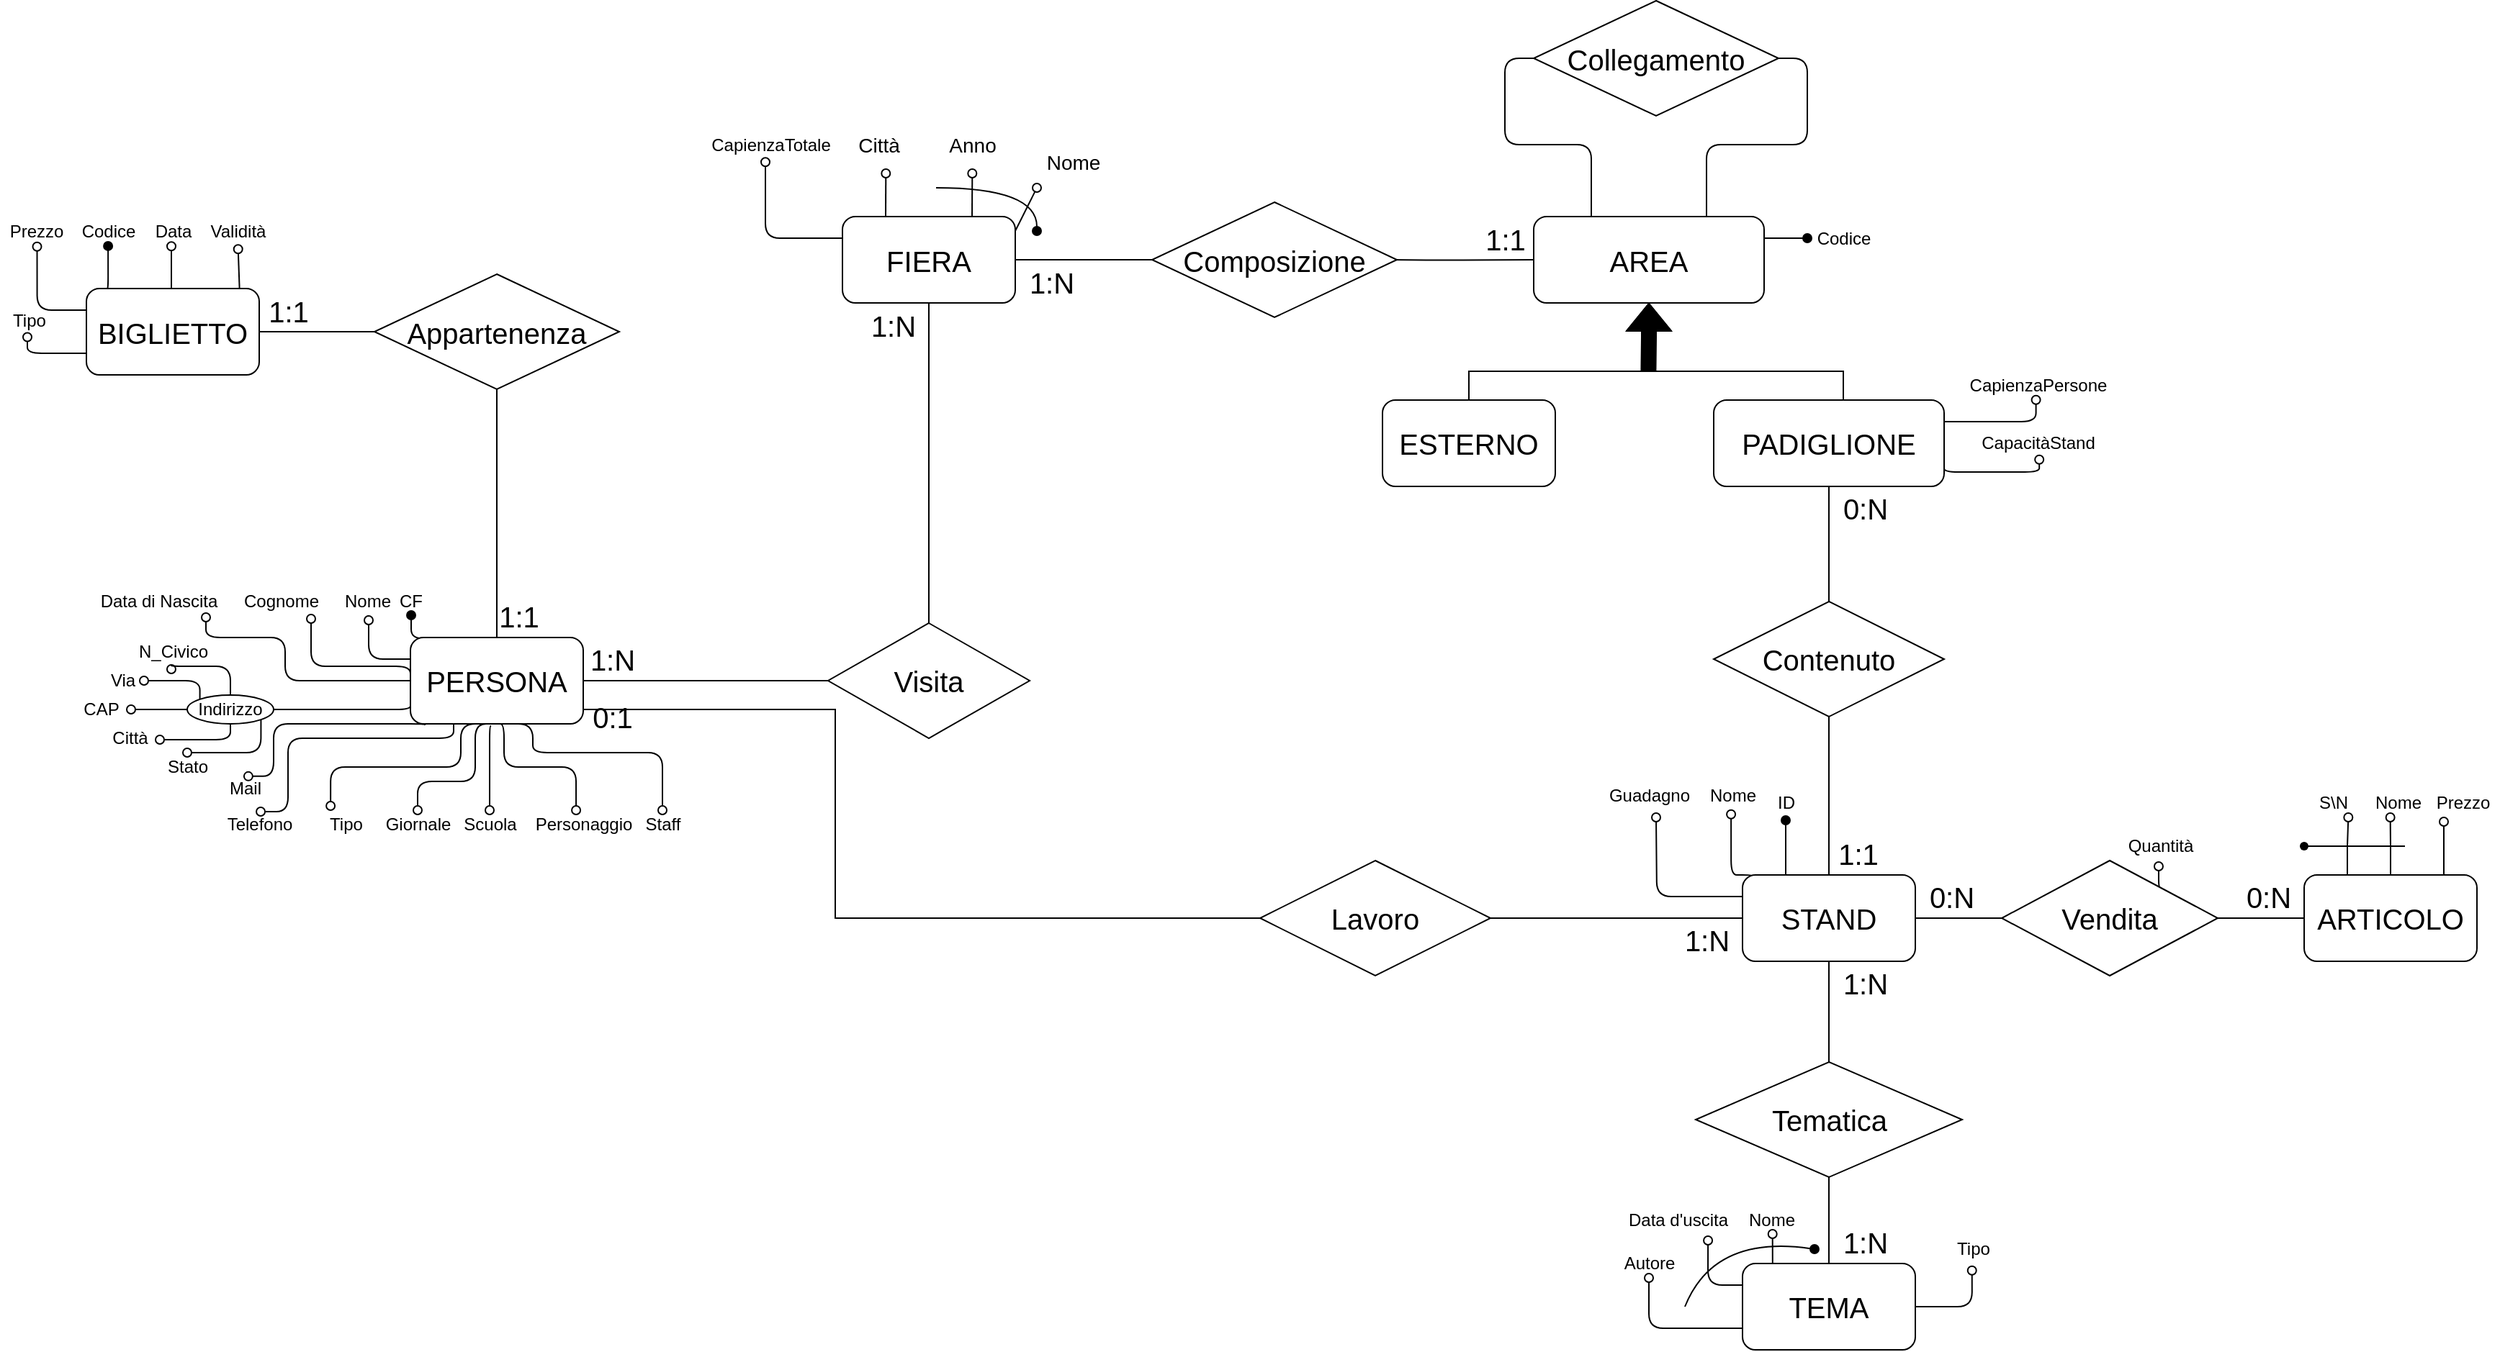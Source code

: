 <mxfile version="18.1.2" type="github">
  <diagram id="79L0zd2CAYpctcNah1aL" name="Page-1">
    <mxGraphModel dx="2844" dy="1600" grid="1" gridSize="10" guides="1" tooltips="1" connect="1" arrows="1" fold="1" page="1" pageScale="1" pageWidth="2500" pageHeight="2500" background="none" math="0" shadow="0">
      <root>
        <mxCell id="0" />
        <mxCell id="1" parent="0" />
        <mxCell id="pRwcVsKf7JXOqhex1r0V-9" style="edgeStyle=orthogonalEdgeStyle;rounded=1;orthogonalLoop=1;jettySize=auto;html=1;exitX=0.75;exitY=0;exitDx=0;exitDy=0;fontSize=20;endArrow=oval;endFill=0;curved=1;" parent="1" source="pRwcVsKf7JXOqhex1r0V-4" edge="1">
          <mxGeometry relative="1" as="geometry">
            <mxPoint x="1155.148" y="1022.5" as="targetPoint" />
          </mxGeometry>
        </mxCell>
        <mxCell id="pRwcVsKf7JXOqhex1r0V-13" style="edgeStyle=orthogonalEdgeStyle;rounded=1;orthogonalLoop=1;jettySize=auto;html=1;exitX=0.25;exitY=0;exitDx=0;exitDy=0;fontSize=20;endArrow=oval;endFill=0;curved=1;" parent="1" source="pRwcVsKf7JXOqhex1r0V-4" edge="1">
          <mxGeometry relative="1" as="geometry">
            <mxPoint x="1095.148" y="1022.5" as="targetPoint" />
          </mxGeometry>
        </mxCell>
        <mxCell id="GH6SbQC-cJVYNrMQ_EOW-10" style="edgeStyle=orthogonalEdgeStyle;rounded=1;orthogonalLoop=1;jettySize=auto;html=1;exitX=0;exitY=0.25;exitDx=0;exitDy=0;entryX=0.465;entryY=1.107;entryDx=0;entryDy=0;entryPerimeter=0;endArrow=oval;endFill=0;" parent="1" source="pRwcVsKf7JXOqhex1r0V-4" target="GH6SbQC-cJVYNrMQ_EOW-9" edge="1">
          <mxGeometry relative="1" as="geometry" />
        </mxCell>
        <mxCell id="pRwcVsKf7JXOqhex1r0V-4" value="&lt;font style=&quot;font-size: 20px&quot;&gt;FIERA&lt;/font&gt;" style="rounded=1;whiteSpace=wrap;html=1;" parent="1" vertex="1">
          <mxGeometry x="1065" y="1052.5" width="120" height="60" as="geometry" />
        </mxCell>
        <mxCell id="pRwcVsKf7JXOqhex1r0V-6" value="" style="endArrow=oval;html=1;rounded=1;fontSize=20;endFill=0;" parent="1" edge="1">
          <mxGeometry width="50" height="50" relative="1" as="geometry">
            <mxPoint x="1185" y="1062.5" as="sourcePoint" />
            <mxPoint x="1200" y="1032.5" as="targetPoint" />
          </mxGeometry>
        </mxCell>
        <mxCell id="pRwcVsKf7JXOqhex1r0V-7" value="Nome" style="text;html=1;align=center;verticalAlign=middle;resizable=0;points=[];autosize=1;strokeColor=none;fillColor=none;fontSize=14;rounded=1;" parent="1" vertex="1">
          <mxGeometry x="1200" y="1005" width="50" height="20" as="geometry" />
        </mxCell>
        <mxCell id="pRwcVsKf7JXOqhex1r0V-10" value="Anno" style="text;html=1;align=center;verticalAlign=middle;resizable=0;points=[];autosize=1;strokeColor=none;fillColor=none;fontSize=14;rounded=1;" parent="1" vertex="1">
          <mxGeometry x="1130" y="992.5" width="50" height="20" as="geometry" />
        </mxCell>
        <mxCell id="pRwcVsKf7JXOqhex1r0V-11" value="" style="endArrow=oval;html=1;rounded=1;fontSize=20;endFill=1;edgeStyle=orthogonalEdgeStyle;curved=1;" parent="1" edge="1">
          <mxGeometry width="50" height="50" relative="1" as="geometry">
            <mxPoint x="1130" y="1032.5" as="sourcePoint" />
            <mxPoint x="1200" y="1062.5" as="targetPoint" />
            <Array as="points">
              <mxPoint x="1200" y="1032.5" />
            </Array>
          </mxGeometry>
        </mxCell>
        <mxCell id="pRwcVsKf7JXOqhex1r0V-14" value="Città" style="text;html=1;align=center;verticalAlign=middle;resizable=0;points=[];autosize=1;strokeColor=none;fillColor=none;fontSize=14;rounded=1;" parent="1" vertex="1">
          <mxGeometry x="1070" y="992.5" width="40" height="20" as="geometry" />
        </mxCell>
        <mxCell id="pRwcVsKf7JXOqhex1r0V-16" style="edgeStyle=orthogonalEdgeStyle;curved=1;rounded=1;orthogonalLoop=1;jettySize=auto;html=1;exitX=0.25;exitY=0;exitDx=0;exitDy=0;fontSize=20;endArrow=oval;endFill=1;entryX=0.5;entryY=1.1;entryDx=0;entryDy=0;entryPerimeter=0;" parent="1" source="pRwcVsKf7JXOqhex1r0V-15" target="pRwcVsKf7JXOqhex1r0V-19" edge="1">
          <mxGeometry relative="1" as="geometry">
            <mxPoint x="1810" y="1450" as="targetPoint" />
          </mxGeometry>
        </mxCell>
        <mxCell id="pRwcVsKf7JXOqhex1r0V-33" style="edgeStyle=orthogonalEdgeStyle;curved=1;rounded=1;sketch=0;orthogonalLoop=1;jettySize=auto;html=1;exitX=0.5;exitY=1;exitDx=0;exitDy=0;entryX=0.5;entryY=0;entryDx=0;entryDy=0;fontSize=20;endArrow=none;endFill=0;" parent="1" source="pRwcVsKf7JXOqhex1r0V-15" target="pRwcVsKf7JXOqhex1r0V-31" edge="1">
          <mxGeometry relative="1" as="geometry" />
        </mxCell>
        <mxCell id="pRwcVsKf7JXOqhex1r0V-80" style="edgeStyle=orthogonalEdgeStyle;rounded=0;sketch=0;orthogonalLoop=1;jettySize=auto;html=1;exitX=1;exitY=0.5;exitDx=0;exitDy=0;entryX=0;entryY=0.5;entryDx=0;entryDy=0;fontSize=20;startArrow=none;startFill=0;endArrow=none;endFill=0;fillColor=none;gradientColor=none;" parent="1" source="pRwcVsKf7JXOqhex1r0V-15" target="pRwcVsKf7JXOqhex1r0V-79" edge="1">
          <mxGeometry relative="1" as="geometry" />
        </mxCell>
        <mxCell id="IvOeWlM_sTjuzWXVjZgO-64" style="edgeStyle=orthogonalEdgeStyle;rounded=1;orthogonalLoop=1;jettySize=auto;html=1;exitX=0.065;exitY=0.028;exitDx=0;exitDy=0;entryX=0.491;entryY=1.143;entryDx=0;entryDy=0;entryPerimeter=0;fontSize=20;startArrow=none;startFill=0;endArrow=oval;endFill=0;fillColor=none;exitPerimeter=0;" parent="1" source="pRwcVsKf7JXOqhex1r0V-15" target="pRwcVsKf7JXOqhex1r0V-20" edge="1">
          <mxGeometry relative="1" as="geometry">
            <Array as="points">
              <mxPoint x="1698" y="1510" />
              <mxPoint x="1682" y="1510" />
            </Array>
          </mxGeometry>
        </mxCell>
        <mxCell id="GH6SbQC-cJVYNrMQ_EOW-15" style="edgeStyle=orthogonalEdgeStyle;rounded=1;orthogonalLoop=1;jettySize=auto;html=1;exitX=0;exitY=0.25;exitDx=0;exitDy=0;endArrow=oval;endFill=0;" parent="1" source="pRwcVsKf7JXOqhex1r0V-15" edge="1">
          <mxGeometry relative="1" as="geometry">
            <mxPoint x="1630" y="1470" as="targetPoint" />
          </mxGeometry>
        </mxCell>
        <mxCell id="pRwcVsKf7JXOqhex1r0V-15" value="STAND" style="rounded=1;whiteSpace=wrap;html=1;fontSize=20;" parent="1" vertex="1">
          <mxGeometry x="1690" y="1510" width="120" height="60" as="geometry" />
        </mxCell>
        <mxCell id="pRwcVsKf7JXOqhex1r0V-19" value="ID" style="text;html=1;align=center;verticalAlign=middle;resizable=0;points=[];autosize=1;strokeColor=none;fillColor=none;fontSize=12;" parent="1" vertex="1">
          <mxGeometry x="1705" y="1450" width="30" height="20" as="geometry" />
        </mxCell>
        <mxCell id="pRwcVsKf7JXOqhex1r0V-20" value="Nome" style="text;html=1;align=center;verticalAlign=middle;resizable=0;points=[];autosize=1;strokeColor=none;fillColor=none;fontSize=12;" parent="1" vertex="1">
          <mxGeometry x="1657.5" y="1445" width="50" height="20" as="geometry" />
        </mxCell>
        <mxCell id="pRwcVsKf7JXOqhex1r0V-27" style="edgeStyle=orthogonalEdgeStyle;curved=1;rounded=1;orthogonalLoop=1;jettySize=auto;html=1;exitX=0;exitY=0.5;exitDx=0;exitDy=0;entryX=1;entryY=0.5;entryDx=0;entryDy=0;fontSize=20;endArrow=none;endFill=0;sketch=0;" parent="1" source="pRwcVsKf7JXOqhex1r0V-24" target="pRwcVsKf7JXOqhex1r0V-4" edge="1">
          <mxGeometry relative="1" as="geometry" />
        </mxCell>
        <mxCell id="pRwcVsKf7JXOqhex1r0V-28" style="edgeStyle=orthogonalEdgeStyle;curved=1;rounded=1;orthogonalLoop=1;jettySize=auto;html=1;exitX=1;exitY=0.5;exitDx=0;exitDy=0;entryX=0;entryY=0.5;entryDx=0;entryDy=0;fontSize=20;endArrow=none;endFill=0;" parent="1" target="IvOeWlM_sTjuzWXVjZgO-29" edge="1">
          <mxGeometry relative="1" as="geometry">
            <mxPoint x="1445" y="1082.5" as="sourcePoint" />
          </mxGeometry>
        </mxCell>
        <mxCell id="pRwcVsKf7JXOqhex1r0V-24" value="Composizione" style="rhombus;whiteSpace=wrap;html=1;rounded=0;fontSize=20;" parent="1" vertex="1">
          <mxGeometry x="1280" y="1042.5" width="170" height="80" as="geometry" />
        </mxCell>
        <mxCell id="pRwcVsKf7JXOqhex1r0V-29" value="1:N" style="text;html=1;align=center;verticalAlign=middle;resizable=0;points=[];autosize=1;strokeColor=none;fillColor=none;fontSize=20;" parent="1" vertex="1">
          <mxGeometry x="1185" y="1082.5" width="50" height="30" as="geometry" />
        </mxCell>
        <mxCell id="pRwcVsKf7JXOqhex1r0V-30" value="1:1" style="text;html=1;align=center;verticalAlign=middle;resizable=0;points=[];autosize=1;strokeColor=none;fillColor=none;fontSize=20;" parent="1" vertex="1">
          <mxGeometry x="1750" y="1480" width="40" height="30" as="geometry" />
        </mxCell>
        <mxCell id="pRwcVsKf7JXOqhex1r0V-34" style="edgeStyle=orthogonalEdgeStyle;curved=1;rounded=1;sketch=0;orthogonalLoop=1;jettySize=auto;html=1;exitX=0.5;exitY=1;exitDx=0;exitDy=0;entryX=0.5;entryY=0;entryDx=0;entryDy=0;fontSize=20;endArrow=none;endFill=0;" parent="1" source="pRwcVsKf7JXOqhex1r0V-31" target="pRwcVsKf7JXOqhex1r0V-32" edge="1">
          <mxGeometry relative="1" as="geometry" />
        </mxCell>
        <mxCell id="pRwcVsKf7JXOqhex1r0V-31" value="Tematica" style="rhombus;whiteSpace=wrap;html=1;rounded=0;fontSize=20;" parent="1" vertex="1">
          <mxGeometry x="1657.5" y="1640" width="185" height="80" as="geometry" />
        </mxCell>
        <mxCell id="8KQk662O5J3WRax_6i5Y-12" style="edgeStyle=orthogonalEdgeStyle;rounded=0;orthogonalLoop=1;jettySize=auto;html=1;exitX=0.25;exitY=0;exitDx=0;exitDy=0;startArrow=none;startFill=0;endArrow=oval;endFill=0;entryX=0.517;entryY=0.975;entryDx=0;entryDy=0;entryPerimeter=0;" parent="1" source="pRwcVsKf7JXOqhex1r0V-32" target="8KQk662O5J3WRax_6i5Y-13" edge="1">
          <mxGeometry relative="1" as="geometry">
            <mxPoint x="1720" y="1760" as="targetPoint" />
          </mxGeometry>
        </mxCell>
        <mxCell id="FSAN6feIotQ4kL1uZB2n-41" style="edgeStyle=orthogonalEdgeStyle;rounded=1;orthogonalLoop=1;jettySize=auto;html=1;exitX=0;exitY=0.25;exitDx=0;exitDy=0;entryX=0.763;entryY=1.2;entryDx=0;entryDy=0;entryPerimeter=0;fontSize=12;endArrow=oval;endFill=0;" parent="1" source="pRwcVsKf7JXOqhex1r0V-32" target="8KQk662O5J3WRax_6i5Y-14" edge="1">
          <mxGeometry relative="1" as="geometry" />
        </mxCell>
        <mxCell id="FSAN6feIotQ4kL1uZB2n-51" style="edgeStyle=orthogonalEdgeStyle;rounded=1;orthogonalLoop=1;jettySize=auto;html=1;exitX=0;exitY=0.75;exitDx=0;exitDy=0;entryX=0.5;entryY=1;entryDx=0;entryDy=0;entryPerimeter=0;fontSize=12;endArrow=oval;endFill=0;" parent="1" source="pRwcVsKf7JXOqhex1r0V-32" target="FSAN6feIotQ4kL1uZB2n-50" edge="1">
          <mxGeometry relative="1" as="geometry">
            <Array as="points">
              <mxPoint x="1625" y="1825" />
            </Array>
          </mxGeometry>
        </mxCell>
        <mxCell id="EKzVwST6CO6_uMbjA4mp-15" style="edgeStyle=orthogonalEdgeStyle;rounded=1;orthogonalLoop=1;jettySize=auto;html=1;exitX=1;exitY=0.5;exitDx=0;exitDy=0;entryX=0.484;entryY=1.244;entryDx=0;entryDy=0;entryPerimeter=0;fontSize=12;endArrow=oval;endFill=0;" edge="1" parent="1" source="pRwcVsKf7JXOqhex1r0V-32" target="EKzVwST6CO6_uMbjA4mp-14">
          <mxGeometry relative="1" as="geometry">
            <Array as="points">
              <mxPoint x="1849" y="1810" />
            </Array>
          </mxGeometry>
        </mxCell>
        <mxCell id="pRwcVsKf7JXOqhex1r0V-32" value="TEMA" style="rounded=1;whiteSpace=wrap;html=1;fontSize=20;" parent="1" vertex="1">
          <mxGeometry x="1690" y="1780" width="120" height="60" as="geometry" />
        </mxCell>
        <mxCell id="pRwcVsKf7JXOqhex1r0V-43" value="1:N" style="text;html=1;align=center;verticalAlign=middle;resizable=0;points=[];autosize=1;strokeColor=none;fillColor=none;fontSize=20;" parent="1" vertex="1">
          <mxGeometry x="1750" y="1570" width="50" height="30" as="geometry" />
        </mxCell>
        <mxCell id="pRwcVsKf7JXOqhex1r0V-44" value="1:N" style="text;html=1;align=center;verticalAlign=middle;resizable=0;points=[];autosize=1;strokeColor=none;fillColor=none;fontSize=20;" parent="1" vertex="1">
          <mxGeometry x="1750" y="1750" width="50" height="30" as="geometry" />
        </mxCell>
        <mxCell id="8KQk662O5J3WRax_6i5Y-19" style="edgeStyle=orthogonalEdgeStyle;rounded=1;orthogonalLoop=1;jettySize=auto;html=1;exitX=0.133;exitY=0.011;exitDx=0;exitDy=0;startArrow=none;startFill=0;endArrow=oval;endFill=1;entryX=0.517;entryY=0.976;entryDx=0;entryDy=0;entryPerimeter=0;exitPerimeter=0;" parent="1" source="pRwcVsKf7JXOqhex1r0V-50" target="8KQk662O5J3WRax_6i5Y-20" edge="1">
          <mxGeometry relative="1" as="geometry">
            <mxPoint x="855" y="1315" as="targetPoint" />
          </mxGeometry>
        </mxCell>
        <mxCell id="8KQk662O5J3WRax_6i5Y-24" style="edgeStyle=orthogonalEdgeStyle;rounded=1;orthogonalLoop=1;jettySize=auto;html=1;exitX=0;exitY=0.25;exitDx=0;exitDy=0;entryX=0.52;entryY=1.15;entryDx=0;entryDy=0;entryPerimeter=0;startArrow=none;startFill=0;endArrow=oval;endFill=0;" parent="1" source="pRwcVsKf7JXOqhex1r0V-50" target="8KQk662O5J3WRax_6i5Y-23" edge="1">
          <mxGeometry relative="1" as="geometry">
            <Array as="points">
              <mxPoint x="736" y="1360" />
            </Array>
          </mxGeometry>
        </mxCell>
        <mxCell id="91c8KwvyIhu3hFSGqQF4-2" style="edgeStyle=orthogonalEdgeStyle;rounded=1;orthogonalLoop=1;jettySize=auto;html=1;exitX=0;exitY=0.5;exitDx=0;exitDy=0;entryX=0.83;entryY=1.05;entryDx=0;entryDy=0;entryPerimeter=0;endArrow=oval;endFill=0;" parent="1" source="pRwcVsKf7JXOqhex1r0V-50" target="91c8KwvyIhu3hFSGqQF4-1" edge="1">
          <mxGeometry relative="1" as="geometry">
            <Array as="points">
              <mxPoint x="678" y="1375" />
              <mxPoint x="678" y="1345" />
              <mxPoint x="623" y="1345" />
            </Array>
          </mxGeometry>
        </mxCell>
        <mxCell id="91c8KwvyIhu3hFSGqQF4-5" style="edgeStyle=orthogonalEdgeStyle;rounded=1;orthogonalLoop=1;jettySize=auto;html=1;exitX=0;exitY=0.75;exitDx=0;exitDy=0;entryX=1;entryY=0.5;entryDx=0;entryDy=0;endArrow=none;endFill=0;" parent="1" source="pRwcVsKf7JXOqhex1r0V-50" target="91c8KwvyIhu3hFSGqQF4-4" edge="1">
          <mxGeometry relative="1" as="geometry">
            <Array as="points">
              <mxPoint x="765" y="1395" />
            </Array>
          </mxGeometry>
        </mxCell>
        <mxCell id="FSAN6feIotQ4kL1uZB2n-17" style="edgeStyle=orthogonalEdgeStyle;rounded=1;orthogonalLoop=1;jettySize=auto;html=1;exitX=0.083;exitY=1.017;exitDx=0;exitDy=0;endArrow=oval;endFill=0;exitPerimeter=0;entryX=0.561;entryY=0.071;entryDx=0;entryDy=0;entryPerimeter=0;" parent="1" source="pRwcVsKf7JXOqhex1r0V-50" target="FSAN6feIotQ4kL1uZB2n-14" edge="1">
          <mxGeometry relative="1" as="geometry">
            <Array as="points">
              <mxPoint x="670" y="1405" />
              <mxPoint x="670" y="1441" />
            </Array>
          </mxGeometry>
        </mxCell>
        <mxCell id="FSAN6feIotQ4kL1uZB2n-18" style="edgeStyle=orthogonalEdgeStyle;rounded=1;orthogonalLoop=1;jettySize=auto;html=1;exitX=0.25;exitY=1;exitDx=0;exitDy=0;entryX=0.517;entryY=0.05;entryDx=0;entryDy=0;entryPerimeter=0;endArrow=oval;endFill=0;" parent="1" source="pRwcVsKf7JXOqhex1r0V-50" target="FSAN6feIotQ4kL1uZB2n-16" edge="1">
          <mxGeometry relative="1" as="geometry">
            <Array as="points">
              <mxPoint x="795" y="1415" />
              <mxPoint x="680" y="1415" />
              <mxPoint x="680" y="1466" />
            </Array>
          </mxGeometry>
        </mxCell>
        <mxCell id="tv0r2YY2uy2MBitiKbV3-3" style="edgeStyle=orthogonalEdgeStyle;rounded=1;orthogonalLoop=1;jettySize=auto;html=1;exitX=0;exitY=0.5;exitDx=0;exitDy=0;entryX=0.8;entryY=1.1;entryDx=0;entryDy=0;entryPerimeter=0;endArrow=oval;endFill=0;" parent="1" source="pRwcVsKf7JXOqhex1r0V-50" target="tv0r2YY2uy2MBitiKbV3-2" edge="1">
          <mxGeometry relative="1" as="geometry">
            <Array as="points">
              <mxPoint x="765" y="1365" />
              <mxPoint x="696" y="1365" />
            </Array>
          </mxGeometry>
        </mxCell>
        <mxCell id="EKzVwST6CO6_uMbjA4mp-8" style="edgeStyle=orthogonalEdgeStyle;rounded=1;orthogonalLoop=1;jettySize=auto;html=1;exitX=0.5;exitY=1;exitDx=0;exitDy=0;entryX=0.239;entryY=-0.15;entryDx=0;entryDy=0;entryPerimeter=0;endArrow=oval;endFill=0;" edge="1" parent="1" source="pRwcVsKf7JXOqhex1r0V-50" target="EKzVwST6CO6_uMbjA4mp-3">
          <mxGeometry relative="1" as="geometry">
            <Array as="points">
              <mxPoint x="800" y="1405" />
              <mxPoint x="800" y="1435" />
              <mxPoint x="710" y="1435" />
            </Array>
          </mxGeometry>
        </mxCell>
        <mxCell id="EKzVwST6CO6_uMbjA4mp-9" style="edgeStyle=orthogonalEdgeStyle;rounded=1;orthogonalLoop=1;jettySize=auto;html=1;exitX=0.5;exitY=1;exitDx=0;exitDy=0;endArrow=oval;endFill=0;" edge="1" parent="1" source="pRwcVsKf7JXOqhex1r0V-50" target="EKzVwST6CO6_uMbjA4mp-4">
          <mxGeometry relative="1" as="geometry">
            <Array as="points">
              <mxPoint x="810" y="1405" />
              <mxPoint x="810" y="1445" />
              <mxPoint x="770" y="1445" />
            </Array>
          </mxGeometry>
        </mxCell>
        <mxCell id="EKzVwST6CO6_uMbjA4mp-10" style="edgeStyle=orthogonalEdgeStyle;rounded=1;orthogonalLoop=1;jettySize=auto;html=1;exitX=0.467;exitY=1.026;exitDx=0;exitDy=0;entryX=0.5;entryY=0;entryDx=0;entryDy=0;entryPerimeter=0;endArrow=oval;endFill=0;exitPerimeter=0;" edge="1" parent="1" source="pRwcVsKf7JXOqhex1r0V-50" target="EKzVwST6CO6_uMbjA4mp-5">
          <mxGeometry relative="1" as="geometry">
            <Array as="points">
              <mxPoint x="820" y="1407" />
            </Array>
          </mxGeometry>
        </mxCell>
        <mxCell id="EKzVwST6CO6_uMbjA4mp-11" style="edgeStyle=orthogonalEdgeStyle;rounded=1;orthogonalLoop=1;jettySize=auto;html=1;exitX=0.5;exitY=1;exitDx=0;exitDy=0;entryX=0.5;entryY=0;entryDx=0;entryDy=0;entryPerimeter=0;endArrow=oval;endFill=0;" edge="1" parent="1" source="pRwcVsKf7JXOqhex1r0V-50" target="EKzVwST6CO6_uMbjA4mp-7">
          <mxGeometry relative="1" as="geometry">
            <Array as="points">
              <mxPoint x="850" y="1405" />
              <mxPoint x="850" y="1425" />
              <mxPoint x="940" y="1425" />
            </Array>
          </mxGeometry>
        </mxCell>
        <mxCell id="EKzVwST6CO6_uMbjA4mp-12" style="edgeStyle=orthogonalEdgeStyle;rounded=1;orthogonalLoop=1;jettySize=auto;html=1;exitX=0.5;exitY=1;exitDx=0;exitDy=0;entryX=0.438;entryY=0;entryDx=0;entryDy=0;entryPerimeter=0;endArrow=oval;endFill=0;" edge="1" parent="1" source="pRwcVsKf7JXOqhex1r0V-50" target="EKzVwST6CO6_uMbjA4mp-6">
          <mxGeometry relative="1" as="geometry">
            <Array as="points">
              <mxPoint x="830" y="1405" />
              <mxPoint x="830" y="1435" />
              <mxPoint x="880" y="1435" />
            </Array>
          </mxGeometry>
        </mxCell>
        <mxCell id="pRwcVsKf7JXOqhex1r0V-50" value="PERSONA" style="rounded=1;whiteSpace=wrap;html=1;fontSize=20;" parent="1" vertex="1">
          <mxGeometry x="765" y="1345" width="120" height="60" as="geometry" />
        </mxCell>
        <mxCell id="pRwcVsKf7JXOqhex1r0V-62" style="edgeStyle=orthogonalEdgeStyle;rounded=0;sketch=0;orthogonalLoop=1;jettySize=auto;html=1;exitX=0;exitY=0.5;exitDx=0;exitDy=0;entryX=1;entryY=0.5;entryDx=0;entryDy=0;fontSize=20;startArrow=none;startFill=0;endArrow=none;endFill=0;fillColor=none;gradientColor=none;" parent="1" source="pRwcVsKf7JXOqhex1r0V-61" target="pRwcVsKf7JXOqhex1r0V-50" edge="1">
          <mxGeometry relative="1" as="geometry" />
        </mxCell>
        <mxCell id="pRwcVsKf7JXOqhex1r0V-63" style="edgeStyle=orthogonalEdgeStyle;rounded=0;sketch=0;orthogonalLoop=1;jettySize=auto;html=1;exitX=0.5;exitY=0;exitDx=0;exitDy=0;entryX=0.5;entryY=1;entryDx=0;entryDy=0;fontSize=20;startArrow=none;startFill=0;endArrow=none;endFill=0;fillColor=none;gradientColor=none;" parent="1" source="pRwcVsKf7JXOqhex1r0V-61" target="pRwcVsKf7JXOqhex1r0V-4" edge="1">
          <mxGeometry relative="1" as="geometry">
            <mxPoint x="1135" y="1420" as="sourcePoint" />
          </mxGeometry>
        </mxCell>
        <mxCell id="pRwcVsKf7JXOqhex1r0V-61" value="Visita" style="rhombus;whiteSpace=wrap;html=1;rounded=0;fontSize=20;" parent="1" vertex="1">
          <mxGeometry x="1055" y="1335" width="140" height="80" as="geometry" />
        </mxCell>
        <mxCell id="8KQk662O5J3WRax_6i5Y-27" style="edgeStyle=orthogonalEdgeStyle;rounded=1;orthogonalLoop=1;jettySize=auto;html=1;exitX=0.114;exitY=0.011;exitDx=0;exitDy=0;startArrow=none;startFill=0;endArrow=oval;endFill=1;entryX=0.501;entryY=1.022;entryDx=0;entryDy=0;entryPerimeter=0;exitPerimeter=0;" parent="1" source="pRwcVsKf7JXOqhex1r0V-64" target="8KQk662O5J3WRax_6i5Y-26" edge="1">
          <mxGeometry relative="1" as="geometry">
            <mxPoint x="540" y="1077.5" as="targetPoint" />
          </mxGeometry>
        </mxCell>
        <mxCell id="IvOeWlM_sTjuzWXVjZgO-2" style="edgeStyle=orthogonalEdgeStyle;rounded=0;orthogonalLoop=1;jettySize=auto;html=1;exitX=0.5;exitY=0;exitDx=0;exitDy=0;endArrow=oval;endFill=0;entryX=0.475;entryY=1.033;entryDx=0;entryDy=0;entryPerimeter=0;" parent="1" source="pRwcVsKf7JXOqhex1r0V-64" target="IvOeWlM_sTjuzWXVjZgO-3" edge="1">
          <mxGeometry relative="1" as="geometry">
            <mxPoint x="610" y="1072.5" as="targetPoint" />
          </mxGeometry>
        </mxCell>
        <mxCell id="IvOeWlM_sTjuzWXVjZgO-9" style="edgeStyle=orthogonalEdgeStyle;rounded=1;orthogonalLoop=1;jettySize=auto;html=1;exitX=0.886;exitY=0;exitDx=0;exitDy=0;entryX=0.507;entryY=1.133;entryDx=0;entryDy=0;entryPerimeter=0;endArrow=oval;endFill=0;exitPerimeter=0;" parent="1" source="pRwcVsKf7JXOqhex1r0V-64" target="IvOeWlM_sTjuzWXVjZgO-7" edge="1">
          <mxGeometry relative="1" as="geometry" />
        </mxCell>
        <mxCell id="QA1GxYHZriVHKl0OtON5-1" style="edgeStyle=orthogonalEdgeStyle;rounded=1;orthogonalLoop=1;jettySize=auto;html=1;exitX=0;exitY=0.25;exitDx=0;exitDy=0;endArrow=oval;endFill=0;entryX=0.515;entryY=1.045;entryDx=0;entryDy=0;entryPerimeter=0;" parent="1" source="pRwcVsKf7JXOqhex1r0V-64" target="QA1GxYHZriVHKl0OtON5-2" edge="1">
          <mxGeometry relative="1" as="geometry">
            <mxPoint x="510" y="1117.5" as="targetPoint" />
          </mxGeometry>
        </mxCell>
        <mxCell id="EKzVwST6CO6_uMbjA4mp-2" style="edgeStyle=orthogonalEdgeStyle;rounded=1;orthogonalLoop=1;jettySize=auto;html=1;exitX=0;exitY=0.75;exitDx=0;exitDy=0;entryX=0.475;entryY=1.064;entryDx=0;entryDy=0;entryPerimeter=0;endArrow=oval;endFill=0;" edge="1" parent="1" source="pRwcVsKf7JXOqhex1r0V-64" target="EKzVwST6CO6_uMbjA4mp-1">
          <mxGeometry relative="1" as="geometry">
            <Array as="points">
              <mxPoint x="499" y="1147.5" />
            </Array>
          </mxGeometry>
        </mxCell>
        <mxCell id="pRwcVsKf7JXOqhex1r0V-64" value="BIGLIETTO" style="rounded=1;whiteSpace=wrap;html=1;fontSize=20;" parent="1" vertex="1">
          <mxGeometry x="540" y="1102.5" width="120" height="60" as="geometry" />
        </mxCell>
        <mxCell id="pRwcVsKf7JXOqhex1r0V-72" style="edgeStyle=orthogonalEdgeStyle;rounded=0;sketch=0;orthogonalLoop=1;jettySize=auto;html=1;exitX=0.5;exitY=1;exitDx=0;exitDy=0;entryX=0.5;entryY=0;entryDx=0;entryDy=0;fontSize=20;startArrow=none;startFill=0;endArrow=none;endFill=0;fillColor=none;gradientColor=none;" parent="1" source="pRwcVsKf7JXOqhex1r0V-71" target="pRwcVsKf7JXOqhex1r0V-50" edge="1">
          <mxGeometry relative="1" as="geometry" />
        </mxCell>
        <mxCell id="pRwcVsKf7JXOqhex1r0V-73" style="edgeStyle=orthogonalEdgeStyle;rounded=0;sketch=0;orthogonalLoop=1;jettySize=auto;html=1;exitX=0;exitY=0.5;exitDx=0;exitDy=0;entryX=1;entryY=0.5;entryDx=0;entryDy=0;fontSize=20;startArrow=none;startFill=0;endArrow=none;endFill=0;fillColor=none;gradientColor=none;" parent="1" source="pRwcVsKf7JXOqhex1r0V-71" target="pRwcVsKf7JXOqhex1r0V-64" edge="1">
          <mxGeometry relative="1" as="geometry">
            <mxPoint x="660" y="1135" as="sourcePoint" />
          </mxGeometry>
        </mxCell>
        <mxCell id="pRwcVsKf7JXOqhex1r0V-71" value="Appartenenza" style="rhombus;whiteSpace=wrap;html=1;rounded=0;fontSize=20;" parent="1" vertex="1">
          <mxGeometry x="740" y="1092.5" width="170" height="80" as="geometry" />
        </mxCell>
        <mxCell id="pRwcVsKf7JXOqhex1r0V-74" value="1:N" style="text;html=1;align=center;verticalAlign=middle;resizable=0;points=[];autosize=1;strokeColor=none;fillColor=none;fontSize=20;" parent="1" vertex="1">
          <mxGeometry x="1075" y="1112.5" width="50" height="30" as="geometry" />
        </mxCell>
        <mxCell id="pRwcVsKf7JXOqhex1r0V-75" value="1:N" style="text;html=1;align=center;verticalAlign=middle;resizable=0;points=[];autosize=1;strokeColor=none;fillColor=none;fontSize=20;" parent="1" vertex="1">
          <mxGeometry x="880" y="1345" width="50" height="30" as="geometry" />
        </mxCell>
        <mxCell id="pRwcVsKf7JXOqhex1r0V-76" value="1:1" style="text;html=1;align=center;verticalAlign=middle;resizable=0;points=[];autosize=1;strokeColor=none;fillColor=none;fontSize=20;" parent="1" vertex="1">
          <mxGeometry x="820" y="1315" width="40" height="30" as="geometry" />
        </mxCell>
        <mxCell id="pRwcVsKf7JXOqhex1r0V-77" value="1:1" style="text;html=1;align=center;verticalAlign=middle;resizable=0;points=[];autosize=1;strokeColor=none;fillColor=none;fontSize=20;" parent="1" vertex="1">
          <mxGeometry x="660" y="1102.5" width="40" height="30" as="geometry" />
        </mxCell>
        <mxCell id="8KQk662O5J3WRax_6i5Y-1" style="edgeStyle=orthogonalEdgeStyle;rounded=0;orthogonalLoop=1;jettySize=auto;html=1;exitX=0.25;exitY=0;exitDx=0;exitDy=0;endArrow=oval;endFill=0;" parent="1" source="pRwcVsKf7JXOqhex1r0V-78" edge="1">
          <mxGeometry relative="1" as="geometry">
            <mxPoint x="2110.667" y="1470" as="targetPoint" />
            <Array as="points">
              <mxPoint x="2110" y="1490" />
              <mxPoint x="2111" y="1490" />
            </Array>
          </mxGeometry>
        </mxCell>
        <mxCell id="8KQk662O5J3WRax_6i5Y-3" style="edgeStyle=orthogonalEdgeStyle;rounded=0;orthogonalLoop=1;jettySize=auto;html=1;exitX=0.5;exitY=0;exitDx=0;exitDy=0;endArrow=oval;endFill=0;" parent="1" source="pRwcVsKf7JXOqhex1r0V-78" edge="1">
          <mxGeometry relative="1" as="geometry">
            <mxPoint x="2139.818" y="1470" as="targetPoint" />
          </mxGeometry>
        </mxCell>
        <mxCell id="GH6SbQC-cJVYNrMQ_EOW-2" style="edgeStyle=orthogonalEdgeStyle;rounded=0;orthogonalLoop=1;jettySize=auto;html=1;exitX=0.75;exitY=0;exitDx=0;exitDy=0;entryX=0.24;entryY=1.15;entryDx=0;entryDy=0;entryPerimeter=0;endArrow=oval;endFill=0;" parent="1" source="pRwcVsKf7JXOqhex1r0V-78" target="GH6SbQC-cJVYNrMQ_EOW-1" edge="1">
          <mxGeometry relative="1" as="geometry" />
        </mxCell>
        <mxCell id="pRwcVsKf7JXOqhex1r0V-78" value="ARTICOLO" style="rounded=1;whiteSpace=wrap;html=1;fontSize=20;" parent="1" vertex="1">
          <mxGeometry x="2080" y="1510" width="120" height="60" as="geometry" />
        </mxCell>
        <mxCell id="pRwcVsKf7JXOqhex1r0V-81" style="edgeStyle=orthogonalEdgeStyle;rounded=0;sketch=0;orthogonalLoop=1;jettySize=auto;html=1;exitX=1;exitY=0.5;exitDx=0;exitDy=0;entryX=0;entryY=0.5;entryDx=0;entryDy=0;fontSize=20;startArrow=none;startFill=0;endArrow=none;endFill=0;fillColor=none;gradientColor=none;" parent="1" source="pRwcVsKf7JXOqhex1r0V-79" target="pRwcVsKf7JXOqhex1r0V-78" edge="1">
          <mxGeometry relative="1" as="geometry" />
        </mxCell>
        <mxCell id="FSAN6feIotQ4kL1uZB2n-40" style="edgeStyle=orthogonalEdgeStyle;rounded=1;orthogonalLoop=1;jettySize=auto;html=1;exitX=1;exitY=0;exitDx=0;exitDy=0;entryX=0.483;entryY=1.2;entryDx=0;entryDy=0;entryPerimeter=0;fontSize=12;endArrow=oval;endFill=0;" parent="1" source="pRwcVsKf7JXOqhex1r0V-79" target="8KQk662O5J3WRax_6i5Y-7" edge="1">
          <mxGeometry relative="1" as="geometry" />
        </mxCell>
        <mxCell id="pRwcVsKf7JXOqhex1r0V-79" value="Vendita" style="rhombus;whiteSpace=wrap;html=1;rounded=0;fontSize=20;" parent="1" vertex="1">
          <mxGeometry x="1870" y="1500" width="150" height="80" as="geometry" />
        </mxCell>
        <mxCell id="pRwcVsKf7JXOqhex1r0V-87" value="0:N" style="text;html=1;align=center;verticalAlign=middle;resizable=0;points=[];autosize=1;strokeColor=none;fillColor=none;fontSize=20;" parent="1" vertex="1">
          <mxGeometry x="1810" y="1510" width="50" height="30" as="geometry" />
        </mxCell>
        <mxCell id="pRwcVsKf7JXOqhex1r0V-88" value="0:N" style="text;html=1;align=center;verticalAlign=middle;resizable=0;points=[];autosize=1;strokeColor=none;fillColor=none;fontSize=20;" parent="1" vertex="1">
          <mxGeometry x="2030" y="1510" width="50" height="30" as="geometry" />
        </mxCell>
        <mxCell id="8KQk662O5J3WRax_6i5Y-2" value="S\N" style="text;html=1;align=center;verticalAlign=middle;resizable=0;points=[];autosize=1;strokeColor=none;fillColor=none;" parent="1" vertex="1">
          <mxGeometry x="2080" y="1450" width="40" height="20" as="geometry" />
        </mxCell>
        <mxCell id="8KQk662O5J3WRax_6i5Y-4" value="Nome" style="text;html=1;align=center;verticalAlign=middle;resizable=0;points=[];autosize=1;strokeColor=none;fillColor=none;" parent="1" vertex="1">
          <mxGeometry x="2120" y="1450" width="50" height="20" as="geometry" />
        </mxCell>
        <mxCell id="8KQk662O5J3WRax_6i5Y-11" style="edgeStyle=orthogonalEdgeStyle;rounded=0;orthogonalLoop=1;jettySize=auto;html=1;endArrow=none;endFill=0;startArrow=none;startFill=0;" parent="1" source="8KQk662O5J3WRax_6i5Y-10" edge="1">
          <mxGeometry relative="1" as="geometry">
            <mxPoint x="2150" y="1490" as="targetPoint" />
          </mxGeometry>
        </mxCell>
        <mxCell id="8KQk662O5J3WRax_6i5Y-10" value="" style="shape=waypoint;sketch=0;size=6;pointerEvents=1;points=[];fillColor=none;resizable=0;rotatable=0;perimeter=centerPerimeter;snapToPoint=1;" parent="1" vertex="1">
          <mxGeometry x="2060" y="1470" width="40" height="40" as="geometry" />
        </mxCell>
        <mxCell id="8KQk662O5J3WRax_6i5Y-13" value="Nome" style="text;html=1;align=center;verticalAlign=middle;resizable=0;points=[];autosize=1;strokeColor=none;fillColor=none;" parent="1" vertex="1">
          <mxGeometry x="1685" y="1740" width="50" height="20" as="geometry" />
        </mxCell>
        <mxCell id="8KQk662O5J3WRax_6i5Y-14" value="Data d&#39;uscita" style="text;html=1;align=center;verticalAlign=middle;resizable=0;points=[];autosize=1;strokeColor=none;fillColor=none;" parent="1" vertex="1">
          <mxGeometry x="1605" y="1740" width="80" height="20" as="geometry" />
        </mxCell>
        <mxCell id="8KQk662O5J3WRax_6i5Y-18" value="" style="endArrow=oval;html=1;curved=1;startArrow=none;startFill=0;endFill=1;" parent="1" edge="1">
          <mxGeometry width="50" height="50" relative="1" as="geometry">
            <mxPoint x="1650" y="1810" as="sourcePoint" />
            <mxPoint x="1740" y="1770" as="targetPoint" />
            <Array as="points">
              <mxPoint x="1670" y="1760" />
            </Array>
          </mxGeometry>
        </mxCell>
        <mxCell id="8KQk662O5J3WRax_6i5Y-20" value="CF" style="text;html=1;align=center;verticalAlign=middle;resizable=0;points=[];autosize=1;strokeColor=none;fillColor=none;" parent="1" vertex="1">
          <mxGeometry x="750" y="1310" width="30" height="20" as="geometry" />
        </mxCell>
        <mxCell id="8KQk662O5J3WRax_6i5Y-23" value="Nome" style="text;html=1;align=center;verticalAlign=middle;resizable=0;points=[];autosize=1;strokeColor=none;fillColor=none;" parent="1" vertex="1">
          <mxGeometry x="710" y="1310" width="50" height="20" as="geometry" />
        </mxCell>
        <mxCell id="8KQk662O5J3WRax_6i5Y-26" value="Codice" style="text;html=1;align=center;verticalAlign=middle;resizable=0;points=[];autosize=1;strokeColor=none;fillColor=none;" parent="1" vertex="1">
          <mxGeometry x="530" y="1052.5" width="50" height="20" as="geometry" />
        </mxCell>
        <mxCell id="IvOeWlM_sTjuzWXVjZgO-3" value="Data" style="text;html=1;align=center;verticalAlign=middle;resizable=0;points=[];autosize=1;strokeColor=none;fillColor=none;" parent="1" vertex="1">
          <mxGeometry x="580" y="1052.5" width="40" height="20" as="geometry" />
        </mxCell>
        <mxCell id="IvOeWlM_sTjuzWXVjZgO-7" value="Validità" style="text;html=1;align=center;verticalAlign=middle;resizable=0;points=[];autosize=1;strokeColor=none;fillColor=none;" parent="1" vertex="1">
          <mxGeometry x="620" y="1052.5" width="50" height="20" as="geometry" />
        </mxCell>
        <mxCell id="IvOeWlM_sTjuzWXVjZgO-40" style="edgeStyle=orthogonalEdgeStyle;rounded=0;orthogonalLoop=1;jettySize=auto;html=1;exitX=1;exitY=0.75;exitDx=0;exitDy=0;entryX=0;entryY=0.5;entryDx=0;entryDy=0;fontSize=20;startArrow=none;startFill=0;endArrow=none;endFill=0;fillColor=none;" parent="1" source="pRwcVsKf7JXOqhex1r0V-50" target="IvOeWlM_sTjuzWXVjZgO-27" edge="1">
          <mxGeometry relative="1" as="geometry">
            <mxPoint x="1170.0" y="1540" as="sourcePoint" />
            <Array as="points">
              <mxPoint x="1060" y="1395" />
              <mxPoint x="1060" y="1540" />
            </Array>
          </mxGeometry>
        </mxCell>
        <mxCell id="IvOeWlM_sTjuzWXVjZgO-41" style="edgeStyle=orthogonalEdgeStyle;rounded=0;orthogonalLoop=1;jettySize=auto;html=1;exitX=1;exitY=0.5;exitDx=0;exitDy=0;fontSize=20;startArrow=none;startFill=0;endArrow=none;endFill=0;fillColor=none;" parent="1" source="IvOeWlM_sTjuzWXVjZgO-27" target="pRwcVsKf7JXOqhex1r0V-15" edge="1">
          <mxGeometry relative="1" as="geometry">
            <Array as="points">
              <mxPoint x="1470" y="1540" />
              <mxPoint x="1470" y="1540" />
            </Array>
          </mxGeometry>
        </mxCell>
        <mxCell id="IvOeWlM_sTjuzWXVjZgO-27" value="Lavoro" style="rhombus;whiteSpace=wrap;html=1;fontSize=20;" parent="1" vertex="1">
          <mxGeometry x="1355" y="1500" width="160" height="80" as="geometry" />
        </mxCell>
        <mxCell id="IvOeWlM_sTjuzWXVjZgO-52" style="edgeStyle=orthogonalEdgeStyle;rounded=1;orthogonalLoop=1;jettySize=auto;html=1;exitX=0.25;exitY=0;exitDx=0;exitDy=0;entryX=0;entryY=0.5;entryDx=0;entryDy=0;fontSize=20;startArrow=none;startFill=0;endArrow=none;endFill=0;fillColor=none;" parent="1" source="IvOeWlM_sTjuzWXVjZgO-29" target="IvOeWlM_sTjuzWXVjZgO-51" edge="1">
          <mxGeometry relative="1" as="geometry">
            <Array as="points">
              <mxPoint x="1585" y="1002.5" />
              <mxPoint x="1525" y="1002.5" />
              <mxPoint x="1525" y="942.5" />
            </Array>
          </mxGeometry>
        </mxCell>
        <mxCell id="vZo0TXLzW51MzK5w138T-3" style="edgeStyle=orthogonalEdgeStyle;shape=flexArrow;rounded=0;sketch=0;orthogonalLoop=1;jettySize=auto;html=1;exitX=0.5;exitY=1;exitDx=0;exitDy=0;shadow=0;startArrow=block;startFill=0;fillColor=#000000;gradientColor=none;endArrow=none;endFill=0;" parent="1" source="IvOeWlM_sTjuzWXVjZgO-29" edge="1">
          <mxGeometry relative="1" as="geometry">
            <mxPoint x="1624.714" y="1160" as="targetPoint" />
          </mxGeometry>
        </mxCell>
        <mxCell id="FSAN6feIotQ4kL1uZB2n-19" style="edgeStyle=orthogonalEdgeStyle;rounded=1;orthogonalLoop=1;jettySize=auto;html=1;exitX=1;exitY=0.25;exitDx=0;exitDy=0;endArrow=oval;endFill=1;entryX=0;entryY=0.525;entryDx=0;entryDy=0;entryPerimeter=0;" parent="1" source="IvOeWlM_sTjuzWXVjZgO-29" target="FSAN6feIotQ4kL1uZB2n-20" edge="1">
          <mxGeometry relative="1" as="geometry">
            <mxPoint x="1740" y="1068" as="targetPoint" />
          </mxGeometry>
        </mxCell>
        <mxCell id="IvOeWlM_sTjuzWXVjZgO-29" value="AREA" style="rounded=1;whiteSpace=wrap;html=1;fontSize=20;" parent="1" vertex="1">
          <mxGeometry x="1545" y="1052.5" width="160" height="60" as="geometry" />
        </mxCell>
        <mxCell id="IvOeWlM_sTjuzWXVjZgO-33" style="edgeStyle=orthogonalEdgeStyle;rounded=0;orthogonalLoop=1;jettySize=auto;html=1;exitX=0.5;exitY=1;exitDx=0;exitDy=0;fontSize=20;startArrow=none;startFill=0;endArrow=none;endFill=0;fillColor=none;" parent="1" source="IvOeWlM_sTjuzWXVjZgO-30" target="pRwcVsKf7JXOqhex1r0V-15" edge="1">
          <mxGeometry relative="1" as="geometry" />
        </mxCell>
        <mxCell id="IvOeWlM_sTjuzWXVjZgO-30" value="Contenuto" style="rhombus;whiteSpace=wrap;html=1;fontSize=20;" parent="1" vertex="1">
          <mxGeometry x="1670" y="1320" width="160" height="80" as="geometry" />
        </mxCell>
        <mxCell id="IvOeWlM_sTjuzWXVjZgO-35" value="0:N" style="text;html=1;align=center;verticalAlign=middle;resizable=0;points=[];autosize=1;strokeColor=none;fillColor=none;fontSize=20;" parent="1" vertex="1">
          <mxGeometry x="1750" y="1240" width="50" height="30" as="geometry" />
        </mxCell>
        <mxCell id="IvOeWlM_sTjuzWXVjZgO-36" value="1:1" style="text;html=1;align=center;verticalAlign=middle;resizable=0;points=[];autosize=1;strokeColor=none;fillColor=none;fontSize=20;" parent="1" vertex="1">
          <mxGeometry x="1505" y="1052.5" width="40" height="30" as="geometry" />
        </mxCell>
        <mxCell id="IvOeWlM_sTjuzWXVjZgO-44" value="1:N" style="text;html=1;align=center;verticalAlign=middle;resizable=0;points=[];autosize=1;strokeColor=none;fillColor=none;fontSize=20;" parent="1" vertex="1">
          <mxGeometry x="1640" y="1539.94" width="50" height="30" as="geometry" />
        </mxCell>
        <mxCell id="IvOeWlM_sTjuzWXVjZgO-53" style="edgeStyle=orthogonalEdgeStyle;rounded=1;orthogonalLoop=1;jettySize=auto;html=1;exitX=1;exitY=0.5;exitDx=0;exitDy=0;entryX=0.75;entryY=0;entryDx=0;entryDy=0;fontSize=20;startArrow=none;startFill=0;endArrow=none;endFill=0;fillColor=none;" parent="1" source="IvOeWlM_sTjuzWXVjZgO-51" target="IvOeWlM_sTjuzWXVjZgO-29" edge="1">
          <mxGeometry relative="1" as="geometry">
            <Array as="points">
              <mxPoint x="1735" y="942.5" />
              <mxPoint x="1735" y="1002.5" />
              <mxPoint x="1665" y="1002.5" />
            </Array>
          </mxGeometry>
        </mxCell>
        <mxCell id="IvOeWlM_sTjuzWXVjZgO-51" value="Collegamento" style="rhombus;whiteSpace=wrap;html=1;fontSize=20;" parent="1" vertex="1">
          <mxGeometry x="1545" y="902.5" width="170" height="80" as="geometry" />
        </mxCell>
        <mxCell id="IvOeWlM_sTjuzWXVjZgO-58" style="edgeStyle=orthogonalEdgeStyle;rounded=0;orthogonalLoop=1;jettySize=auto;html=1;exitX=0.5;exitY=0;exitDx=0;exitDy=0;entryX=0.5;entryY=0;entryDx=0;entryDy=0;fontSize=20;startArrow=none;startFill=0;endArrow=none;endFill=0;fillColor=none;" parent="1" source="IvOeWlM_sTjuzWXVjZgO-56" target="IvOeWlM_sTjuzWXVjZgO-57" edge="1">
          <mxGeometry relative="1" as="geometry">
            <Array as="points">
              <mxPoint x="1500" y="1160" />
              <mxPoint x="1760" y="1160" />
              <mxPoint x="1760" y="1180" />
            </Array>
          </mxGeometry>
        </mxCell>
        <mxCell id="IvOeWlM_sTjuzWXVjZgO-56" value="ESTERNO" style="rounded=1;whiteSpace=wrap;html=1;fontSize=20;" parent="1" vertex="1">
          <mxGeometry x="1440" y="1180" width="120" height="60" as="geometry" />
        </mxCell>
        <mxCell id="IvOeWlM_sTjuzWXVjZgO-60" style="edgeStyle=orthogonalEdgeStyle;rounded=0;orthogonalLoop=1;jettySize=auto;html=1;exitX=0.5;exitY=1;exitDx=0;exitDy=0;entryX=0.5;entryY=0;entryDx=0;entryDy=0;fontSize=20;startArrow=none;startFill=0;endArrow=none;endFill=0;fillColor=none;" parent="1" source="IvOeWlM_sTjuzWXVjZgO-57" target="IvOeWlM_sTjuzWXVjZgO-30" edge="1">
          <mxGeometry relative="1" as="geometry" />
        </mxCell>
        <mxCell id="FSAN6feIotQ4kL1uZB2n-58" style="edgeStyle=orthogonalEdgeStyle;rounded=1;orthogonalLoop=1;jettySize=auto;html=1;exitX=1;exitY=0.25;exitDx=0;exitDy=0;entryX=0.489;entryY=0.995;entryDx=0;entryDy=0;entryPerimeter=0;fontSize=12;endArrow=oval;endFill=0;" parent="1" source="IvOeWlM_sTjuzWXVjZgO-57" target="FSAN6feIotQ4kL1uZB2n-57" edge="1">
          <mxGeometry relative="1" as="geometry">
            <Array as="points">
              <mxPoint x="1894" y="1195" />
            </Array>
          </mxGeometry>
        </mxCell>
        <mxCell id="GH6SbQC-cJVYNrMQ_EOW-12" style="edgeStyle=orthogonalEdgeStyle;rounded=1;orthogonalLoop=1;jettySize=auto;html=1;exitX=1;exitY=0.75;exitDx=0;exitDy=0;entryX=0.512;entryY=1.07;entryDx=0;entryDy=0;entryPerimeter=0;endArrow=oval;endFill=0;" parent="1" source="IvOeWlM_sTjuzWXVjZgO-57" target="GH6SbQC-cJVYNrMQ_EOW-11" edge="1">
          <mxGeometry relative="1" as="geometry">
            <Array as="points">
              <mxPoint x="1830" y="1230" />
              <mxPoint x="1896" y="1230" />
            </Array>
          </mxGeometry>
        </mxCell>
        <mxCell id="IvOeWlM_sTjuzWXVjZgO-57" value="PADIGLIONE" style="rounded=1;whiteSpace=wrap;html=1;fontSize=20;" parent="1" vertex="1">
          <mxGeometry x="1670" y="1180" width="160" height="60" as="geometry" />
        </mxCell>
        <mxCell id="QA1GxYHZriVHKl0OtON5-2" value="Prezzo" style="text;html=1;align=center;verticalAlign=middle;resizable=0;points=[];autosize=1;strokeColor=none;fillColor=none;" parent="1" vertex="1">
          <mxGeometry x="480" y="1052.5" width="50" height="20" as="geometry" />
        </mxCell>
        <mxCell id="91c8KwvyIhu3hFSGqQF4-1" value="Data di Nascita" style="text;html=1;align=center;verticalAlign=middle;resizable=0;points=[];autosize=1;strokeColor=none;fillColor=none;" parent="1" vertex="1">
          <mxGeometry x="540" y="1310" width="100" height="20" as="geometry" />
        </mxCell>
        <mxCell id="FSAN6feIotQ4kL1uZB2n-7" style="edgeStyle=orthogonalEdgeStyle;rounded=1;orthogonalLoop=1;jettySize=auto;html=1;exitX=1;exitY=1;exitDx=0;exitDy=0;entryX=0.5;entryY=0;entryDx=0;entryDy=0;entryPerimeter=0;endArrow=oval;endFill=0;" parent="1" source="91c8KwvyIhu3hFSGqQF4-4" target="FSAN6feIotQ4kL1uZB2n-2" edge="1">
          <mxGeometry relative="1" as="geometry" />
        </mxCell>
        <mxCell id="FSAN6feIotQ4kL1uZB2n-8" style="edgeStyle=orthogonalEdgeStyle;rounded=1;orthogonalLoop=1;jettySize=auto;html=1;exitX=0.5;exitY=1;exitDx=0;exitDy=0;entryX=1.025;entryY=0.55;entryDx=0;entryDy=0;entryPerimeter=0;endArrow=oval;endFill=0;" parent="1" source="91c8KwvyIhu3hFSGqQF4-4" target="FSAN6feIotQ4kL1uZB2n-3" edge="1">
          <mxGeometry relative="1" as="geometry">
            <Array as="points">
              <mxPoint x="640" y="1416" />
            </Array>
          </mxGeometry>
        </mxCell>
        <mxCell id="FSAN6feIotQ4kL1uZB2n-9" style="edgeStyle=orthogonalEdgeStyle;rounded=1;orthogonalLoop=1;jettySize=auto;html=1;exitX=0;exitY=1;exitDx=0;exitDy=0;entryX=1.025;entryY=0.5;entryDx=0;entryDy=0;entryPerimeter=0;endArrow=oval;endFill=0;" parent="1" source="91c8KwvyIhu3hFSGqQF4-4" target="FSAN6feIotQ4kL1uZB2n-4" edge="1">
          <mxGeometry relative="1" as="geometry">
            <Array as="points">
              <mxPoint x="619" y="1395" />
            </Array>
          </mxGeometry>
        </mxCell>
        <mxCell id="FSAN6feIotQ4kL1uZB2n-10" style="edgeStyle=orthogonalEdgeStyle;rounded=1;orthogonalLoop=1;jettySize=auto;html=1;exitX=0;exitY=0;exitDx=0;exitDy=0;endArrow=oval;endFill=0;" parent="1" source="91c8KwvyIhu3hFSGqQF4-4" target="FSAN6feIotQ4kL1uZB2n-5" edge="1">
          <mxGeometry relative="1" as="geometry">
            <Array as="points">
              <mxPoint x="619" y="1375" />
            </Array>
          </mxGeometry>
        </mxCell>
        <mxCell id="FSAN6feIotQ4kL1uZB2n-11" style="edgeStyle=orthogonalEdgeStyle;rounded=1;orthogonalLoop=1;jettySize=auto;html=1;exitX=0.5;exitY=0;exitDx=0;exitDy=0;entryX=0.483;entryY=1.1;entryDx=0;entryDy=0;entryPerimeter=0;endArrow=oval;endFill=0;" parent="1" source="91c8KwvyIhu3hFSGqQF4-4" target="FSAN6feIotQ4kL1uZB2n-6" edge="1">
          <mxGeometry relative="1" as="geometry" />
        </mxCell>
        <mxCell id="91c8KwvyIhu3hFSGqQF4-4" value="Indirizzo" style="ellipse;whiteSpace=wrap;html=1;" parent="1" vertex="1">
          <mxGeometry x="610" y="1385" width="60" height="20" as="geometry" />
        </mxCell>
        <mxCell id="FSAN6feIotQ4kL1uZB2n-2" value="Stato" style="text;html=1;align=center;verticalAlign=middle;resizable=0;points=[];autosize=1;strokeColor=none;fillColor=none;" parent="1" vertex="1">
          <mxGeometry x="590" y="1425" width="40" height="20" as="geometry" />
        </mxCell>
        <mxCell id="FSAN6feIotQ4kL1uZB2n-3" value="Città" style="text;html=1;align=center;verticalAlign=middle;resizable=0;points=[];autosize=1;strokeColor=none;fillColor=none;" parent="1" vertex="1">
          <mxGeometry x="550" y="1405" width="40" height="20" as="geometry" />
        </mxCell>
        <mxCell id="FSAN6feIotQ4kL1uZB2n-4" value="CAP" style="text;html=1;align=center;verticalAlign=middle;resizable=0;points=[];autosize=1;strokeColor=none;fillColor=none;" parent="1" vertex="1">
          <mxGeometry x="530" y="1385" width="40" height="20" as="geometry" />
        </mxCell>
        <mxCell id="FSAN6feIotQ4kL1uZB2n-5" value="Via" style="text;html=1;align=center;verticalAlign=middle;resizable=0;points=[];autosize=1;strokeColor=none;fillColor=none;" parent="1" vertex="1">
          <mxGeometry x="550" y="1365" width="30" height="20" as="geometry" />
        </mxCell>
        <mxCell id="FSAN6feIotQ4kL1uZB2n-6" value="N_Civico" style="text;html=1;align=center;verticalAlign=middle;resizable=0;points=[];autosize=1;strokeColor=none;fillColor=none;" parent="1" vertex="1">
          <mxGeometry x="570" y="1345" width="60" height="20" as="geometry" />
        </mxCell>
        <mxCell id="FSAN6feIotQ4kL1uZB2n-14" value="Mail" style="text;html=1;align=center;verticalAlign=middle;resizable=0;points=[];autosize=1;strokeColor=none;fillColor=none;" parent="1" vertex="1">
          <mxGeometry x="630" y="1440" width="40" height="20" as="geometry" />
        </mxCell>
        <mxCell id="FSAN6feIotQ4kL1uZB2n-16" value="Telefono" style="text;html=1;align=center;verticalAlign=middle;resizable=0;points=[];autosize=1;strokeColor=none;fillColor=none;" parent="1" vertex="1">
          <mxGeometry x="630" y="1465" width="60" height="20" as="geometry" />
        </mxCell>
        <mxCell id="FSAN6feIotQ4kL1uZB2n-20" value="Codice" style="text;html=1;align=center;verticalAlign=middle;resizable=0;points=[];autosize=1;strokeColor=none;fillColor=none;" parent="1" vertex="1">
          <mxGeometry x="1735" y="1057.5" width="50" height="20" as="geometry" />
        </mxCell>
        <mxCell id="8KQk662O5J3WRax_6i5Y-7" value="Quantità" style="text;html=1;align=center;verticalAlign=middle;resizable=0;points=[];autosize=1;strokeColor=none;fillColor=none;" parent="1" vertex="1">
          <mxGeometry x="1950" y="1480" width="60" height="20" as="geometry" />
        </mxCell>
        <mxCell id="FSAN6feIotQ4kL1uZB2n-50" value="Autore" style="text;html=1;align=center;verticalAlign=middle;resizable=0;points=[];autosize=1;strokeColor=none;fillColor=none;fontSize=12;" parent="1" vertex="1">
          <mxGeometry x="1600" y="1770" width="50" height="20" as="geometry" />
        </mxCell>
        <mxCell id="FSAN6feIotQ4kL1uZB2n-57" value="CapienzaPersone" style="text;html=1;align=center;verticalAlign=middle;resizable=0;points=[];autosize=1;strokeColor=none;fillColor=none;fontSize=12;" parent="1" vertex="1">
          <mxGeometry x="1840" y="1160" width="110" height="20" as="geometry" />
        </mxCell>
        <mxCell id="tv0r2YY2uy2MBitiKbV3-2" value="Cognome" style="text;html=1;align=center;verticalAlign=middle;resizable=0;points=[];autosize=1;strokeColor=none;fillColor=none;" parent="1" vertex="1">
          <mxGeometry x="640" y="1310" width="70" height="20" as="geometry" />
        </mxCell>
        <mxCell id="GH6SbQC-cJVYNrMQ_EOW-1" value="Prezzo" style="text;html=1;align=center;verticalAlign=middle;resizable=0;points=[];autosize=1;strokeColor=none;fillColor=none;" parent="1" vertex="1">
          <mxGeometry x="2165" y="1450" width="50" height="20" as="geometry" />
        </mxCell>
        <mxCell id="GH6SbQC-cJVYNrMQ_EOW-9" value="CapienzaTotale" style="text;html=1;align=center;verticalAlign=middle;resizable=0;points=[];autosize=1;strokeColor=none;fillColor=none;" parent="1" vertex="1">
          <mxGeometry x="965" y="992.5" width="100" height="20" as="geometry" />
        </mxCell>
        <mxCell id="GH6SbQC-cJVYNrMQ_EOW-11" value="CapacitàStand" style="text;html=1;align=center;verticalAlign=middle;resizable=0;points=[];autosize=1;strokeColor=none;fillColor=none;" parent="1" vertex="1">
          <mxGeometry x="1850" y="1200" width="90" height="20" as="geometry" />
        </mxCell>
        <mxCell id="GH6SbQC-cJVYNrMQ_EOW-16" value="Guadagno" style="text;html=1;align=center;verticalAlign=middle;resizable=0;points=[];autosize=1;strokeColor=none;fillColor=none;" parent="1" vertex="1">
          <mxGeometry x="1590" y="1445" width="70" height="20" as="geometry" />
        </mxCell>
        <mxCell id="EKzVwST6CO6_uMbjA4mp-1" value="Tipo" style="text;html=1;align=center;verticalAlign=middle;resizable=0;points=[];autosize=1;strokeColor=none;fillColor=none;" vertex="1" parent="1">
          <mxGeometry x="480" y="1115" width="40" height="20" as="geometry" />
        </mxCell>
        <mxCell id="EKzVwST6CO6_uMbjA4mp-3" value="Tipo" style="text;html=1;align=center;verticalAlign=middle;resizable=0;points=[];autosize=1;strokeColor=none;fillColor=none;" vertex="1" parent="1">
          <mxGeometry x="700" y="1465" width="40" height="20" as="geometry" />
        </mxCell>
        <mxCell id="EKzVwST6CO6_uMbjA4mp-4" value="Giornale" style="text;html=1;align=center;verticalAlign=middle;resizable=0;points=[];autosize=1;strokeColor=none;fillColor=none;" vertex="1" parent="1">
          <mxGeometry x="740" y="1465" width="60" height="20" as="geometry" />
        </mxCell>
        <mxCell id="EKzVwST6CO6_uMbjA4mp-5" value="Scuola" style="text;html=1;align=center;verticalAlign=middle;resizable=0;points=[];autosize=1;strokeColor=none;fillColor=none;" vertex="1" parent="1">
          <mxGeometry x="795" y="1465" width="50" height="20" as="geometry" />
        </mxCell>
        <mxCell id="EKzVwST6CO6_uMbjA4mp-6" value="Personaggio" style="text;html=1;align=center;verticalAlign=middle;resizable=0;points=[];autosize=1;strokeColor=none;fillColor=none;" vertex="1" parent="1">
          <mxGeometry x="845" y="1465" width="80" height="20" as="geometry" />
        </mxCell>
        <mxCell id="EKzVwST6CO6_uMbjA4mp-7" value="Staff" style="text;html=1;align=center;verticalAlign=middle;resizable=0;points=[];autosize=1;strokeColor=none;fillColor=none;" vertex="1" parent="1">
          <mxGeometry x="920" y="1465" width="40" height="20" as="geometry" />
        </mxCell>
        <mxCell id="EKzVwST6CO6_uMbjA4mp-13" value="0:1" style="text;html=1;align=center;verticalAlign=middle;resizable=0;points=[];autosize=1;strokeColor=none;fillColor=none;fontSize=20;" vertex="1" parent="1">
          <mxGeometry x="885" y="1385" width="40" height="30" as="geometry" />
        </mxCell>
        <mxCell id="EKzVwST6CO6_uMbjA4mp-14" value="Tipo" style="text;html=1;align=center;verticalAlign=middle;resizable=0;points=[];autosize=1;strokeColor=none;fillColor=none;fontSize=12;" vertex="1" parent="1">
          <mxGeometry x="1830" y="1760" width="40" height="20" as="geometry" />
        </mxCell>
      </root>
    </mxGraphModel>
  </diagram>
</mxfile>
